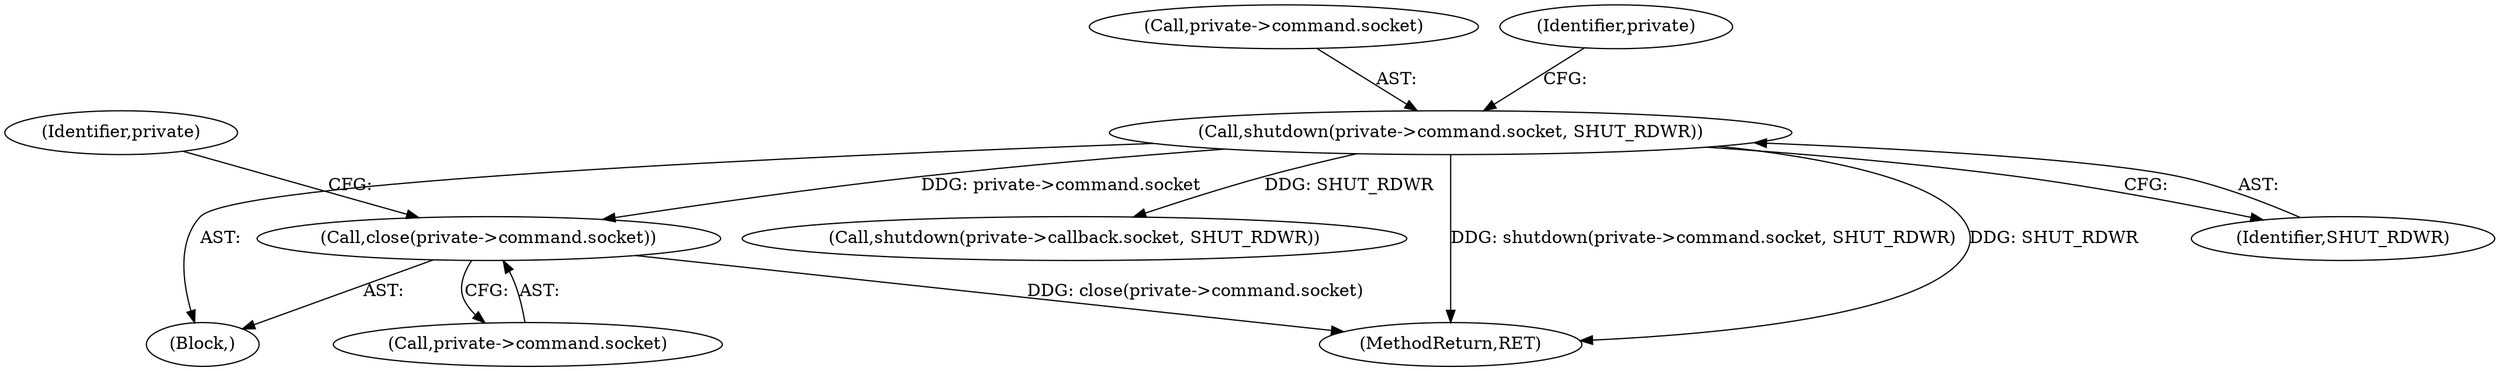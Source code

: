 digraph "0_pacemaker_564f7cc2a51dcd2f28ab12a13394f31be5aa3c93_9@API" {
"1000211" [label="(Call,close(private->command.socket))"];
"1000204" [label="(Call,shutdown(private->command.socket, SHUT_RDWR))"];
"1000224" [label="(Call,shutdown(private->callback.socket, SHUT_RDWR))"];
"1000203" [label="(Block,)"];
"1000204" [label="(Call,shutdown(private->command.socket, SHUT_RDWR))"];
"1000205" [label="(Call,private->command.socket)"];
"1000212" [label="(Call,private->command.socket)"];
"1000279" [label="(MethodReturn,RET)"];
"1000220" [label="(Identifier,private)"];
"1000211" [label="(Call,close(private->command.socket))"];
"1000214" [label="(Identifier,private)"];
"1000210" [label="(Identifier,SHUT_RDWR)"];
"1000211" -> "1000203"  [label="AST: "];
"1000211" -> "1000212"  [label="CFG: "];
"1000212" -> "1000211"  [label="AST: "];
"1000220" -> "1000211"  [label="CFG: "];
"1000211" -> "1000279"  [label="DDG: close(private->command.socket)"];
"1000204" -> "1000211"  [label="DDG: private->command.socket"];
"1000204" -> "1000203"  [label="AST: "];
"1000204" -> "1000210"  [label="CFG: "];
"1000205" -> "1000204"  [label="AST: "];
"1000210" -> "1000204"  [label="AST: "];
"1000214" -> "1000204"  [label="CFG: "];
"1000204" -> "1000279"  [label="DDG: SHUT_RDWR"];
"1000204" -> "1000279"  [label="DDG: shutdown(private->command.socket, SHUT_RDWR)"];
"1000204" -> "1000224"  [label="DDG: SHUT_RDWR"];
}
